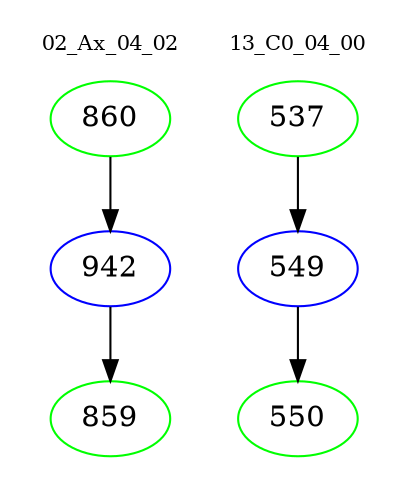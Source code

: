 digraph{
subgraph cluster_0 {
color = white
label = "02_Ax_04_02";
fontsize=10;
T0_860 [label="860", color="green"]
T0_860 -> T0_942 [color="black"]
T0_942 [label="942", color="blue"]
T0_942 -> T0_859 [color="black"]
T0_859 [label="859", color="green"]
}
subgraph cluster_1 {
color = white
label = "13_C0_04_00";
fontsize=10;
T1_537 [label="537", color="green"]
T1_537 -> T1_549 [color="black"]
T1_549 [label="549", color="blue"]
T1_549 -> T1_550 [color="black"]
T1_550 [label="550", color="green"]
}
}
